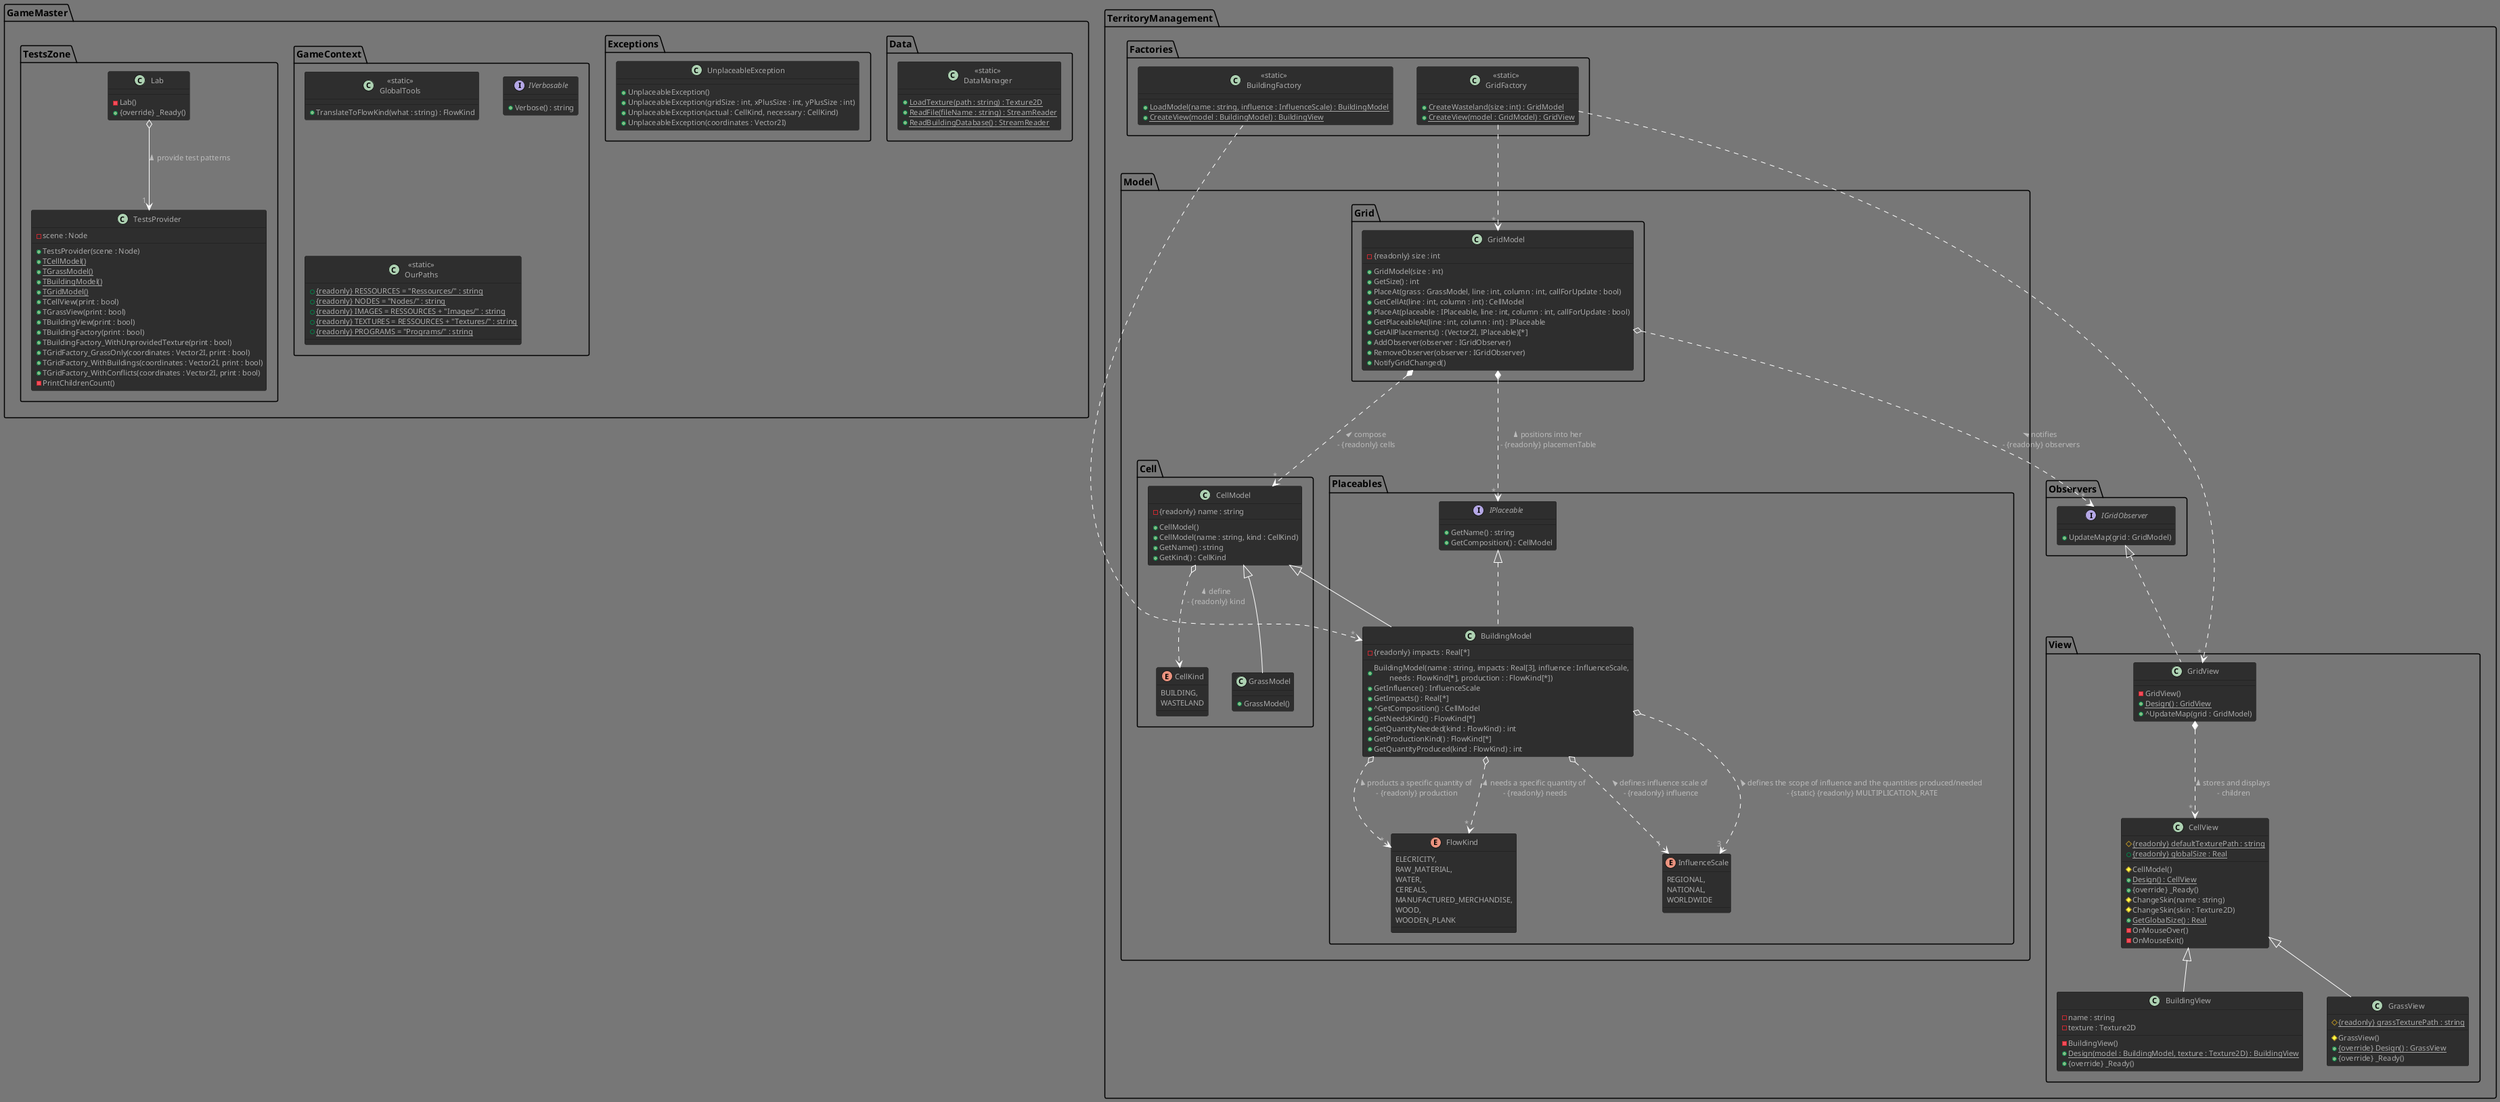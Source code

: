 @startuml
!theme reddress-darkgreen

/' -------------------------------
- OBJECTS
-- '/

/' all globals class '/
package GameMaster {

    /' data loading and reading '/
    package Data{
        class "<<static>>\nDataManager" as DataManager{
            + {static} LoadTexture(path : string) : Texture2D
            + {static} ReadFile(fileName : string) : StreamReader
            + {static} ReadBuildingDatabase() : StreamReader
        }
    }

    /' personals exceptions '/
    package Exceptions {
        class UnplaceableException {
            + UnplaceableException()
            + UnplaceableException(gridSize : int, xPlusSize : int, yPlusSize : int)
            + UnplaceableException(actual : CellKind, necessary : CellKind)
            + UnplaceableException(coordinates : Vector2I)
        }
    }
    
    package GameContext{
        class "<<static>>\nGlobalTools" as GlobalTools {
             + TranslateToFlowKind(what : string) : FlowKind
        }
        
        interface IVerbosable {
            + Verbose() : string
        }
        
        class "<<static>>\nOurPaths" as OurPaths {
            + {static} {readonly} RESSOURCES = "Ressources/" : string
            + {static} {readonly} NODES = "Nodes/" : string
            + {static} {readonly} IMAGES = RESSOURCES + "Images/" : string
            + {static} {readonly} TEXTURES = RESSOURCES + "Textures/" : string
            + {static} {readonly} PROGRAMS = "Programs/" : string
            /' etc '/
        }
    }

    package TestsZone {
        /' node for tests '/
        class Lab {
            - Lab()
            + {override} _Ready()
        }

        class TestsProvider {
            - scene : Node
            + TestsProvider(scene : Node)
            + {static} TCellModel()
            + {static} TGrassModel()
            + {static} TBuildingModel()
            + {static} TGridModel()
            + TCellView(print : bool)
            + TGrassView(print : bool)
            + TBuildingView(print : bool)
            + TBuildingFactory(print : bool)
            + TBuildingFactory_WithUnprovidedTexture(print : bool)
            + TGridFactory_GrassOnly(coordinates : Vector2I, print : bool)
            + TGridFactory_WithBuildings(coordinates : Vector2I, print : bool)
            + TGridFactory_WithConflicts(coordinates : Vector2I, print : bool)
            - PrintChildrenCount()
        }
    }
}

/' TerritoryManagement '/
package TerritoryManagement {
    package Model{
        package Cell{
            enum CellKind{
                BUILDING,
                WASTELAND
            }

            class CellModel{
                - {readonly} name : string
                + CellModel()
                + CellModel(name : string, kind : CellKind)
                + GetName() : string
                + GetKind() : CellKind
            }

            class GrassModel extends CellModel {
                + GrassModel()
            }
        }

        package Grid{
            class GridModel{
                - {readonly} size : int
                + GridModel(size : int)
                + GetSize() : int
                + PlaceAt(grass : GrassModel, line : int, column : int, callForUpdate : bool)
                + GetCellAt(line : int, column : int) : CellModel
                + PlaceAt(placeable : IPlaceable, line : int, column : int, callForUpdate : bool)
                + GetPlaceableAt(line : int, column : int) : IPlaceable
                + GetAllPlacements() : (Vector2I, IPlaceable)[*]
                + AddObserver(observer : IGridObserver)
                + RemoveObserver(observer : IGridObserver)
                + NotifyGridChanged()
            }
        }

        package Placeables {
            interface IPlaceable {
                + GetName() : string
                + GetComposition() : CellModel
            }

            enum FlowKind {
                 ELECRICITY,
                 RAW_MATERIAL,
                 WATER,
                 CEREALS,
                 MANUFACTURED_MERCHANDISE,
                 WOOD,
                 WOODEN_PLANK
            }

            enum InfluenceScale {
                REGIONAL,
                NATIONAL,
                WORLDWIDE
            }

            class BuildingModel extends TerritoryManagement.Model.Cell.CellModel implements IPlaceable{
                - {readonly} impacts : Real[*]
                + BuildingModel(name : string, impacts : Real[3], influence : InfluenceScale,\n\tneeds : FlowKind[*], production : : FlowKind[*])
                + GetInfluence() : InfluenceScale
                + GetImpacts() : Real[*]
                + ^GetComposition() : CellModel
                + GetNeedsKind() : FlowKind[*]
                + GetQuantityNeeded(kind : FlowKind) : int
                + GetProductionKind() : FlowKind[*]
                + GetQuantityProduced(kind : FlowKind) : int
            }
        }
    }

    package Observers {
        interface IGridObserver{
            + UpdateMap(grid : GridModel)
        }
    }

    package View{
        class BuildingView extends CellView {
            - name : string
            - texture : Texture2D
            - BuildingView()
            + {static} Design(model : BuildingModel, texture : Texture2D) : BuildingView
            + {override} _Ready()
        }

        class CellView {
            # {static} {readonly} defaultTexturePath : string
            + {static} {readonly} globalSize : Real
            # CellModel()
            + {static} Design() : CellView
            + {override} _Ready()
            # ChangeSkin(name : string)
            # ChangeSkin(skin : Texture2D)
            + {static} GetGlobalSize() : Real
            - OnMouseOver()
            - OnMouseExit()
        }

        class GrassView extends CellView {
            # {static} {readonly} grassTexturePath : string
            # GrassView()
            + {static} {override} Design() : GrassView
            + {override} _Ready()
        }

        class GridView implements TerritoryManagement.Observers.IGridObserver {
            - GridView()
            + {static} Design() : GridView
            + ^UpdateMap(grid : GridModel)
        }
    }

    package Factories{
        class "<<static>>\nBuildingFactory" as BuildingFactory{
            + {static} LoadModel(name : string, influence : InfluenceScale) : BuildingModel
            + {static} CreateView(model : BuildingModel) : BuildingView
        }

        class "<<static>>\nGridFactory" as GridFactory{
            + {static} CreateWasteland(size : int) : GridModel
            + {static} CreateView(model : GridModel) : GridView
        }
    }
}

/' -------------------------------
- AGREGATIONS / COMPOSITIONS
-- '/
CellModel o..> CellKind : < define\n- {readonly} kind
GridModel *..> " * "CellModel : < compose\n- {readonly} cells
GridModel *..> " * "TerritoryManagement.Model.Placeables.IPlaceable : < positions into her\n - {readonly} placemenTable
GridModel o..> " * "TerritoryManagement.Observers.IGridObserver : < notifies\n - {readonly} observers
GridFactory ..> " * "TerritoryManagement.Model.Grid.GridModel
GridFactory ..> " * "TerritoryManagement.View.GridView
BuildingFactory ..> " * "TerritoryManagement.Model.Placeables.BuildingModel
BuildingModel o..> " 3 "InfluenceScale : < defines the scope of influence and the quantities produced/needed\n - {static} {readonly} MULTIPLICATION_RATE
BuildingModel o..> " 1 "InfluenceScale : < defines influence scale of\n - {readonly} influence
BuildingModel o..> " * "FlowKind : < needs a specific quantity of\n - {readonly} needs
BuildingModel o..> " * "FlowKind : < products a specific quantity of\n - {readonly} production
GridView *..> " * "CellView : < stores and displays\n - children

/' -------------------------------
- RELATIONS
-- '/
Lab o--> " 1 "TestsProvider : < provide test patterns

@enduml
